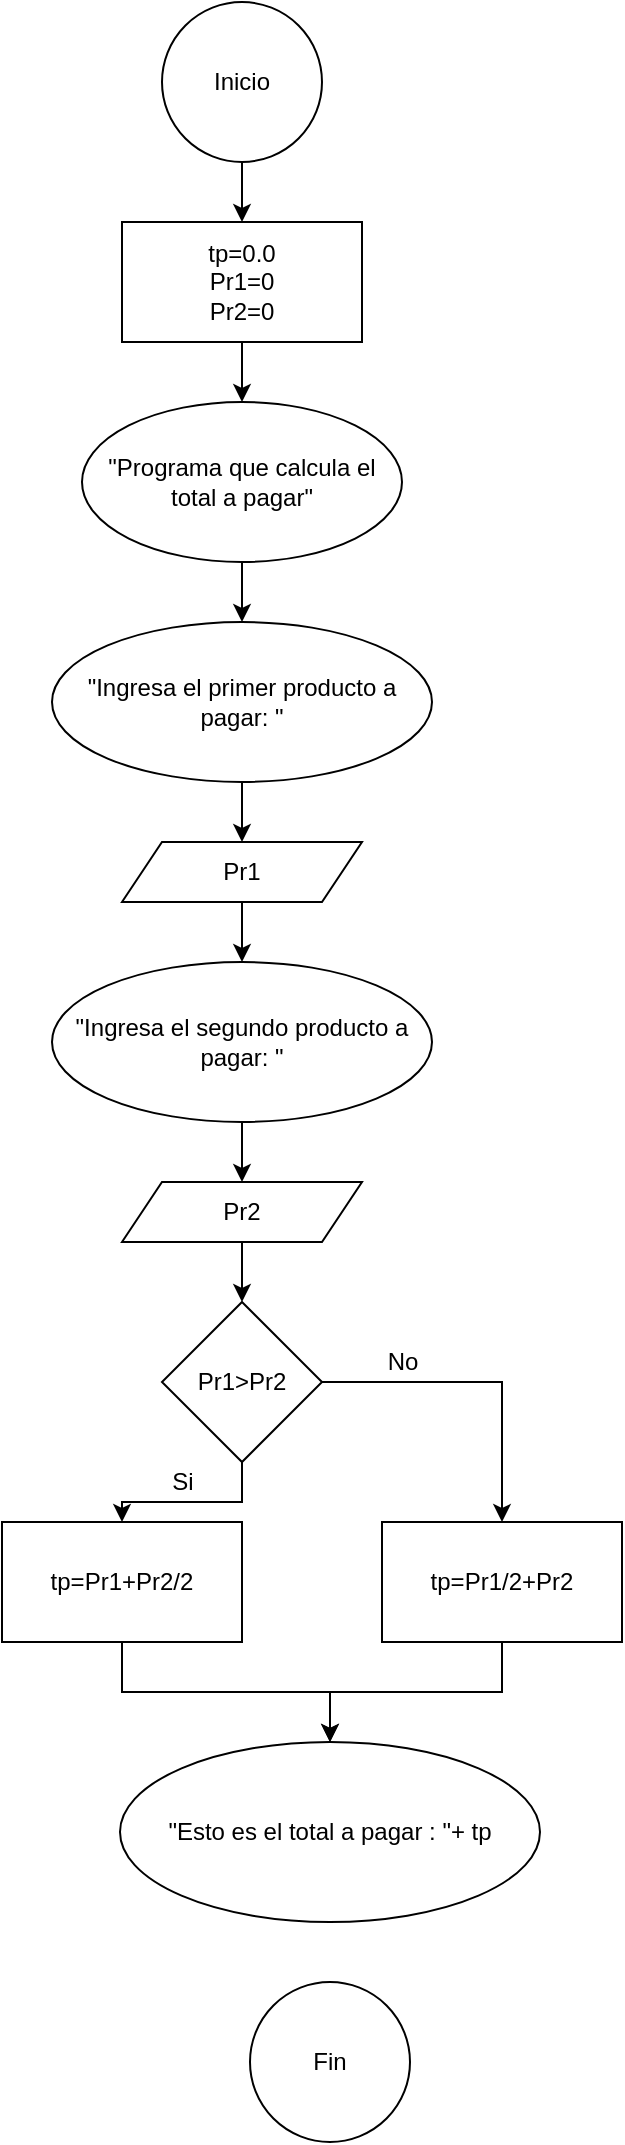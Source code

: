 <mxfile version="13.8.8" type="github">
  <diagram id="SBKTOIAfeR8Uu2WAFQLM" name="Page-1">
    <mxGraphModel dx="1068" dy="462" grid="1" gridSize="10" guides="1" tooltips="1" connect="1" arrows="1" fold="1" page="1" pageScale="1" pageWidth="827" pageHeight="1169" math="0" shadow="0">
      <root>
        <mxCell id="0" />
        <mxCell id="1" parent="0" />
        <mxCell id="rQrbk7Z2IYB27FFgIZu6-28" value="Inicio" style="ellipse;whiteSpace=wrap;html=1;aspect=fixed;" vertex="1" parent="1">
          <mxGeometry x="370" width="80" height="80" as="geometry" />
        </mxCell>
        <mxCell id="rQrbk7Z2IYB27FFgIZu6-29" value="" style="endArrow=classic;html=1;exitX=0.5;exitY=1;exitDx=0;exitDy=0;entryX=0.5;entryY=0;entryDx=0;entryDy=0;" edge="1" parent="1" source="rQrbk7Z2IYB27FFgIZu6-28" target="rQrbk7Z2IYB27FFgIZu6-30">
          <mxGeometry width="50" height="50" relative="1" as="geometry">
            <mxPoint x="590" y="230" as="sourcePoint" />
            <mxPoint x="410" y="110" as="targetPoint" />
          </mxGeometry>
        </mxCell>
        <mxCell id="rQrbk7Z2IYB27FFgIZu6-30" value="tp=0.0&lt;br&gt;Pr1=0&lt;br&gt;Pr2=0" style="rounded=0;whiteSpace=wrap;html=1;" vertex="1" parent="1">
          <mxGeometry x="350" y="110" width="120" height="60" as="geometry" />
        </mxCell>
        <mxCell id="rQrbk7Z2IYB27FFgIZu6-31" value="" style="endArrow=classic;html=1;exitX=0.5;exitY=1;exitDx=0;exitDy=0;" edge="1" parent="1" source="rQrbk7Z2IYB27FFgIZu6-30" target="rQrbk7Z2IYB27FFgIZu6-33">
          <mxGeometry width="50" height="50" relative="1" as="geometry">
            <mxPoint x="590" y="210" as="sourcePoint" />
            <mxPoint x="640" y="160" as="targetPoint" />
          </mxGeometry>
        </mxCell>
        <mxCell id="rQrbk7Z2IYB27FFgIZu6-32" style="edgeStyle=orthogonalEdgeStyle;rounded=0;orthogonalLoop=1;jettySize=auto;html=1;entryX=0.5;entryY=0;entryDx=0;entryDy=0;" edge="1" parent="1" source="rQrbk7Z2IYB27FFgIZu6-33" target="rQrbk7Z2IYB27FFgIZu6-35">
          <mxGeometry relative="1" as="geometry">
            <mxPoint x="410" y="310" as="targetPoint" />
          </mxGeometry>
        </mxCell>
        <mxCell id="rQrbk7Z2IYB27FFgIZu6-33" value="&quot;Programa que calcula el total a pagar&quot;" style="ellipse;whiteSpace=wrap;html=1;" vertex="1" parent="1">
          <mxGeometry x="330" y="200" width="160" height="80" as="geometry" />
        </mxCell>
        <mxCell id="rQrbk7Z2IYB27FFgIZu6-34" style="edgeStyle=orthogonalEdgeStyle;rounded=0;orthogonalLoop=1;jettySize=auto;html=1;" edge="1" parent="1" source="rQrbk7Z2IYB27FFgIZu6-35" target="rQrbk7Z2IYB27FFgIZu6-37">
          <mxGeometry relative="1" as="geometry" />
        </mxCell>
        <mxCell id="rQrbk7Z2IYB27FFgIZu6-35" value="&quot;Ingresa el primer producto a pagar: &quot;" style="ellipse;whiteSpace=wrap;html=1;" vertex="1" parent="1">
          <mxGeometry x="315" y="310" width="190" height="80" as="geometry" />
        </mxCell>
        <mxCell id="rQrbk7Z2IYB27FFgIZu6-36" style="edgeStyle=orthogonalEdgeStyle;rounded=0;orthogonalLoop=1;jettySize=auto;html=1;entryX=0.5;entryY=0;entryDx=0;entryDy=0;" edge="1" parent="1" source="rQrbk7Z2IYB27FFgIZu6-37" target="rQrbk7Z2IYB27FFgIZu6-39">
          <mxGeometry relative="1" as="geometry" />
        </mxCell>
        <mxCell id="rQrbk7Z2IYB27FFgIZu6-37" value="Pr1" style="shape=parallelogram;perimeter=parallelogramPerimeter;whiteSpace=wrap;html=1;fixedSize=1;" vertex="1" parent="1">
          <mxGeometry x="350" y="420" width="120" height="30" as="geometry" />
        </mxCell>
        <mxCell id="rQrbk7Z2IYB27FFgIZu6-38" style="edgeStyle=orthogonalEdgeStyle;rounded=0;orthogonalLoop=1;jettySize=auto;html=1;" edge="1" parent="1" source="rQrbk7Z2IYB27FFgIZu6-39" target="rQrbk7Z2IYB27FFgIZu6-41">
          <mxGeometry relative="1" as="geometry" />
        </mxCell>
        <mxCell id="rQrbk7Z2IYB27FFgIZu6-39" value="&quot;Ingresa el segundo producto a pagar: &quot;" style="ellipse;whiteSpace=wrap;html=1;" vertex="1" parent="1">
          <mxGeometry x="315" y="480" width="190" height="80" as="geometry" />
        </mxCell>
        <mxCell id="rQrbk7Z2IYB27FFgIZu6-40" style="edgeStyle=orthogonalEdgeStyle;rounded=0;orthogonalLoop=1;jettySize=auto;html=1;entryX=0.5;entryY=0;entryDx=0;entryDy=0;" edge="1" parent="1" source="rQrbk7Z2IYB27FFgIZu6-41" target="rQrbk7Z2IYB27FFgIZu6-44">
          <mxGeometry relative="1" as="geometry" />
        </mxCell>
        <mxCell id="rQrbk7Z2IYB27FFgIZu6-41" value="Pr2" style="shape=parallelogram;perimeter=parallelogramPerimeter;whiteSpace=wrap;html=1;fixedSize=1;" vertex="1" parent="1">
          <mxGeometry x="350" y="590" width="120" height="30" as="geometry" />
        </mxCell>
        <mxCell id="rQrbk7Z2IYB27FFgIZu6-42" style="edgeStyle=orthogonalEdgeStyle;rounded=0;orthogonalLoop=1;jettySize=auto;html=1;entryX=0.5;entryY=0;entryDx=0;entryDy=0;" edge="1" parent="1" source="rQrbk7Z2IYB27FFgIZu6-44" target="rQrbk7Z2IYB27FFgIZu6-47">
          <mxGeometry relative="1" as="geometry" />
        </mxCell>
        <mxCell id="rQrbk7Z2IYB27FFgIZu6-43" style="edgeStyle=orthogonalEdgeStyle;rounded=0;orthogonalLoop=1;jettySize=auto;html=1;exitX=0.5;exitY=1;exitDx=0;exitDy=0;entryX=0.5;entryY=0;entryDx=0;entryDy=0;" edge="1" parent="1" source="rQrbk7Z2IYB27FFgIZu6-44" target="rQrbk7Z2IYB27FFgIZu6-51">
          <mxGeometry relative="1" as="geometry" />
        </mxCell>
        <mxCell id="rQrbk7Z2IYB27FFgIZu6-44" value="Pr1&amp;gt;Pr2" style="rhombus;whiteSpace=wrap;html=1;" vertex="1" parent="1">
          <mxGeometry x="370" y="650" width="80" height="80" as="geometry" />
        </mxCell>
        <mxCell id="rQrbk7Z2IYB27FFgIZu6-55" style="edgeStyle=orthogonalEdgeStyle;rounded=0;orthogonalLoop=1;jettySize=auto;html=1;entryX=0.5;entryY=0;entryDx=0;entryDy=0;" edge="1" parent="1" source="rQrbk7Z2IYB27FFgIZu6-47" target="rQrbk7Z2IYB27FFgIZu6-54">
          <mxGeometry relative="1" as="geometry" />
        </mxCell>
        <mxCell id="rQrbk7Z2IYB27FFgIZu6-47" value="tp=Pr1/2+Pr2" style="rounded=0;whiteSpace=wrap;html=1;" vertex="1" parent="1">
          <mxGeometry x="480" y="760" width="120" height="60" as="geometry" />
        </mxCell>
        <mxCell id="rQrbk7Z2IYB27FFgIZu6-48" value="Si" style="text;html=1;align=center;verticalAlign=middle;resizable=0;points=[];autosize=1;" vertex="1" parent="1">
          <mxGeometry x="365" y="730" width="30" height="20" as="geometry" />
        </mxCell>
        <mxCell id="rQrbk7Z2IYB27FFgIZu6-49" value="No" style="text;html=1;align=center;verticalAlign=middle;resizable=0;points=[];autosize=1;" vertex="1" parent="1">
          <mxGeometry x="475" y="670" width="30" height="20" as="geometry" />
        </mxCell>
        <mxCell id="rQrbk7Z2IYB27FFgIZu6-56" style="edgeStyle=orthogonalEdgeStyle;rounded=0;orthogonalLoop=1;jettySize=auto;html=1;entryX=0.5;entryY=0;entryDx=0;entryDy=0;" edge="1" parent="1" source="rQrbk7Z2IYB27FFgIZu6-51" target="rQrbk7Z2IYB27FFgIZu6-54">
          <mxGeometry relative="1" as="geometry" />
        </mxCell>
        <mxCell id="rQrbk7Z2IYB27FFgIZu6-51" value="tp=Pr1+Pr2/2" style="whiteSpace=wrap;html=1;" vertex="1" parent="1">
          <mxGeometry x="290" y="760" width="120" height="60" as="geometry" />
        </mxCell>
        <mxCell id="rQrbk7Z2IYB27FFgIZu6-52" value="Fin" style="ellipse;whiteSpace=wrap;html=1;aspect=fixed;" vertex="1" parent="1">
          <mxGeometry x="414" y="990" width="80" height="80" as="geometry" />
        </mxCell>
        <mxCell id="rQrbk7Z2IYB27FFgIZu6-54" value="&quot;Esto es el total a pagar : &quot;+ tp" style="ellipse;whiteSpace=wrap;html=1;" vertex="1" parent="1">
          <mxGeometry x="349" y="870" width="210" height="90" as="geometry" />
        </mxCell>
      </root>
    </mxGraphModel>
  </diagram>
</mxfile>
